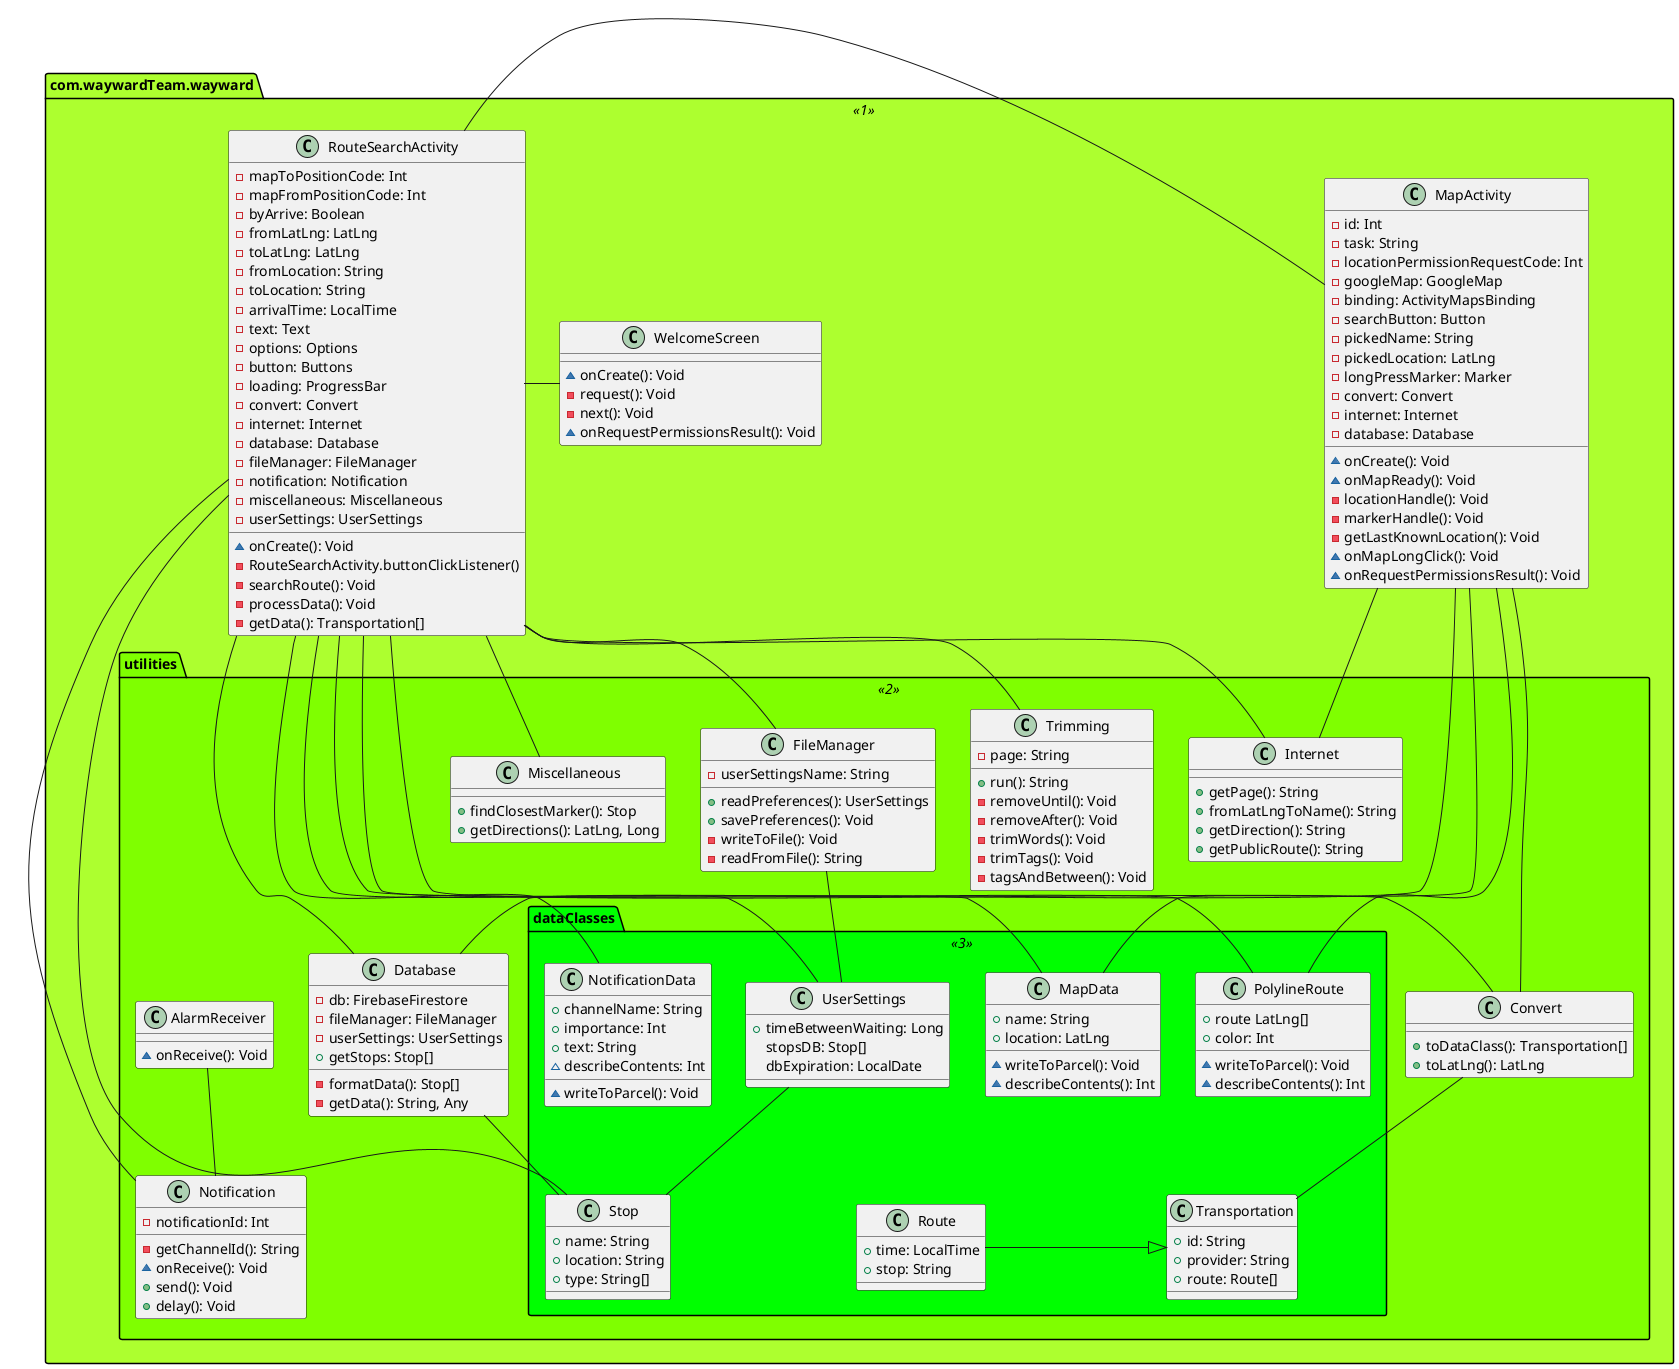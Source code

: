  @startuml
'https://plantuml.com/class-diagram
'I used symbol ~ for indicating that that method is overridden
!pragma useIntermediatePackages false

<style>
    .1 {
        BackgroundColor GreenYellow
    }
    .2 {
        BackgroundColor Chartreuse
    }
    .3 {
        BackgroundColor Lime
    }
</style>

package com.waywardTeam.wayward <<1>> {
    class WelcomeScreen {
        ~onCreate(): Void
        -request(): Void
        -next(): Void
        ~onRequestPermissionsResult(): Void
    }
    WelcomeScreen -left- RouteSearchActivity

    class RouteSearchActivity {
        -mapToPositionCode: Int
        -mapFromPositionCode: Int
        -byArrive: Boolean
        -fromLatLng: LatLng
        -toLatLng: LatLng
        -fromLocation: String
        -toLocation: String
        -arrivalTime: LocalTime
        -text: Text
        -options: Options
        -button: Buttons
        -loading: ProgressBar
        -convert: Convert
        -internet: Internet
        -database: Database
        -fileManager: FileManager
        -notification: Notification
        -miscellaneous: Miscellaneous
        -userSettings: UserSettings

        ~onCreate(): Void
        -RouteSearchActivity.buttonClickListener()
        -searchRoute(): Void
        -processData(): Void
        -getData(): Transportation[]
    }
    RouteSearchActivity -right- MapActivity
    RouteSearchActivity -- utilities.Convert
    RouteSearchActivity -- utilities.Database
    RouteSearchActivity -- utilities.Internet
    RouteSearchActivity -- utilities.Trimming
    RouteSearchActivity -- utilities.FileManager
    RouteSearchActivity -- utilities.Notification
    RouteSearchActivity -- utilities.Miscellaneous
    RouteSearchActivity -- utilities.dataClasses.Stop
    RouteSearchActivity -- utilities.dataClasses.MapData
    RouteSearchActivity -- utilities.dataClasses.UserSettings
    RouteSearchActivity -- utilities.dataClasses.PolylineRoute
    RouteSearchActivity -- utilities.dataClasses.NotificationData

    class MapActivity {
        -id: Int
        -task: String
        -locationPermissionRequestCode: Int
        -googleMap: GoogleMap
        -binding: ActivityMapsBinding
        -searchButton: Button
        -pickedName: String
        -pickedLocation: LatLng
        -longPressMarker: Marker
        -convert: Convert
        -internet: Internet
        -database: Database

        ~onCreate(): Void
        ~onMapReady(): Void
        -locationHandle(): Void
        -markerHandle(): Void
        -getLastKnownLocation(): Void
        ~onMapLongClick(): Void
        ~onRequestPermissionsResult(): Void
    }
    MapActivity -- utilities.Convert
    MapActivity -- utilities.Database
    MapActivity -- utilities.Internet
    MapActivity -- utilities.dataClasses.MapData
    MapActivity -- utilities.dataClasses.PolylineRoute

    package utilities <<2>> {
        class Convert {
            +toDataClass(): Transportation[]
            +toLatLng(): LatLng
        }
        Convert -- dataClasses.Transportation

        class Database {
            -db: FirebaseFirestore
            -fileManager: FileManager
            -userSettings: UserSettings
            +getStops: Stop[]
            -formatData(): Stop[]
            -getData(): String, Any
        }
        Database -- dataClasses.Stop

        package dataClasses <<3>> {
            class Stop {
                +name: String
                +location: String
                +type: String[]
            }
            class Transportation {
                +id: String
                +provider: String
                +route: Route[]
            }
            class Route {
                +time: LocalTime
                +stop: String
            }
            class UserSettings {
                +timeBetweenWaiting: Long
                stopsDB: Stop[]
                dbExpiration: LocalDate
            }
            class MapData {
                +name: String
                +location: LatLng
                ~writeToParcel(): Void
                ~describeContents(): Int
            }
            class PolylineRoute {
                +route LatLng[]
                +color: Int
                ~writeToParcel(): Void
                ~describeContents(): Int
            }
            class NotificationData {
                +channelName: String
                +importance: Int
                +text: String
                ~writeToParcel(): Void
                ~describeContents: Int
            }
            Route -right-|> Transportation
            UserSettings -[Hidden]- Route
            UserSettings -- Stop
        }

        class FileManager {
            -userSettingsName: String
            +readPreferences(): UserSettings
            +savePreferences(): Void
            -writeToFile(): Void
            -readFromFile(): String
        }
        FileManager -- UserSettings

        class Internet {
            +getPage(): String
            +fromLatLngToName(): String
            +getDirection(): String
            +getPublicRoute(): String
        }

        class Miscellaneous {
            +findClosestMarker(): Stop
            +getDirections(): LatLng, Long
        }
        Miscellaneous -[Hidden]- AlarmReceiver

        class Notification {
            -notificationId: Int
            -getChannelId(): String
            ~onReceive(): Void
            +send(): Void
            +delay(): Void
        }

        class AlarmReceiver {
            ~onReceive(): Void
        }
        AlarmReceiver -- Notification

        class Trimming {
            -page: String
            +run(): String
            -removeUntil(): Void
            -removeAfter(): Void
            -trimWords(): Void
            -trimTags(): Void
            -tagsAndBetween(): Void
        }
    }
}

@enduml